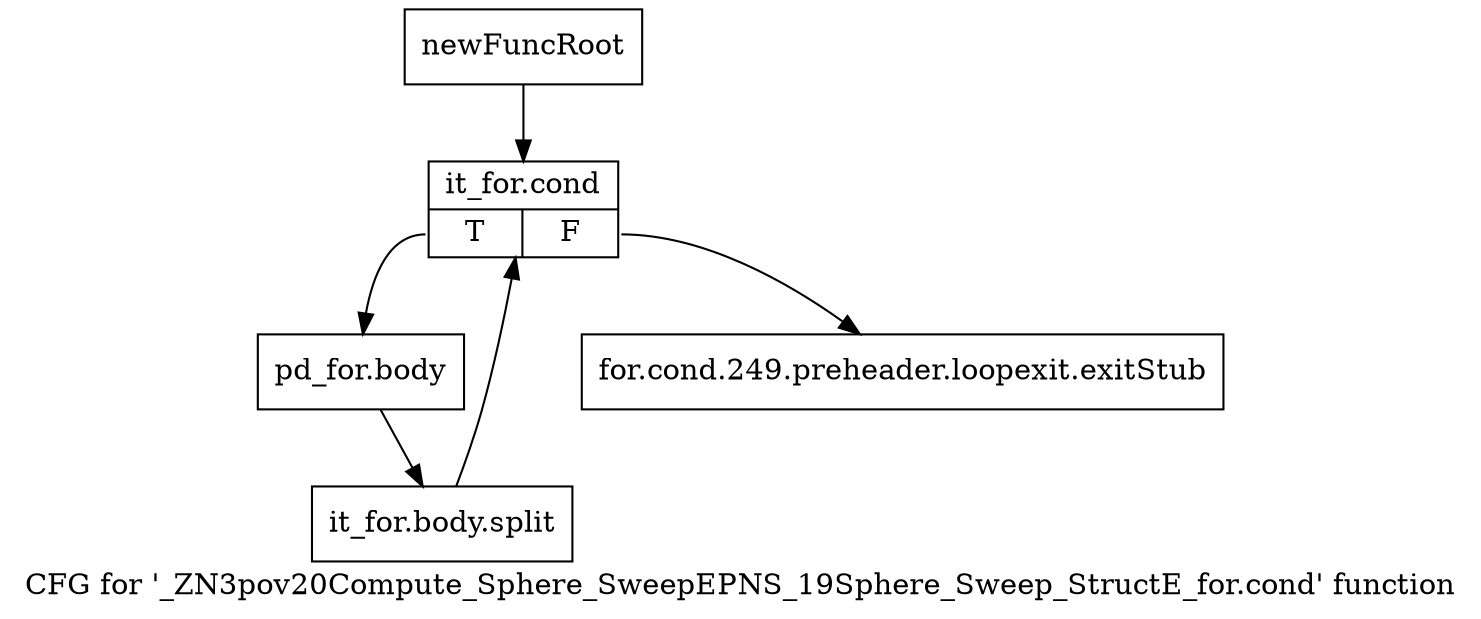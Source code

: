 digraph "CFG for '_ZN3pov20Compute_Sphere_SweepEPNS_19Sphere_Sweep_StructE_for.cond' function" {
	label="CFG for '_ZN3pov20Compute_Sphere_SweepEPNS_19Sphere_Sweep_StructE_for.cond' function";

	Node0x2c3b0f0 [shape=record,label="{newFuncRoot}"];
	Node0x2c3b0f0 -> Node0x2c3b190;
	Node0x2c3b140 [shape=record,label="{for.cond.249.preheader.loopexit.exitStub}"];
	Node0x2c3b190 [shape=record,label="{it_for.cond|{<s0>T|<s1>F}}"];
	Node0x2c3b190:s0 -> Node0x2c3b1e0;
	Node0x2c3b190:s1 -> Node0x2c3b140;
	Node0x2c3b1e0 [shape=record,label="{pd_for.body}"];
	Node0x2c3b1e0 -> Node0x38be400;
	Node0x38be400 [shape=record,label="{it_for.body.split}"];
	Node0x38be400 -> Node0x2c3b190;
}
